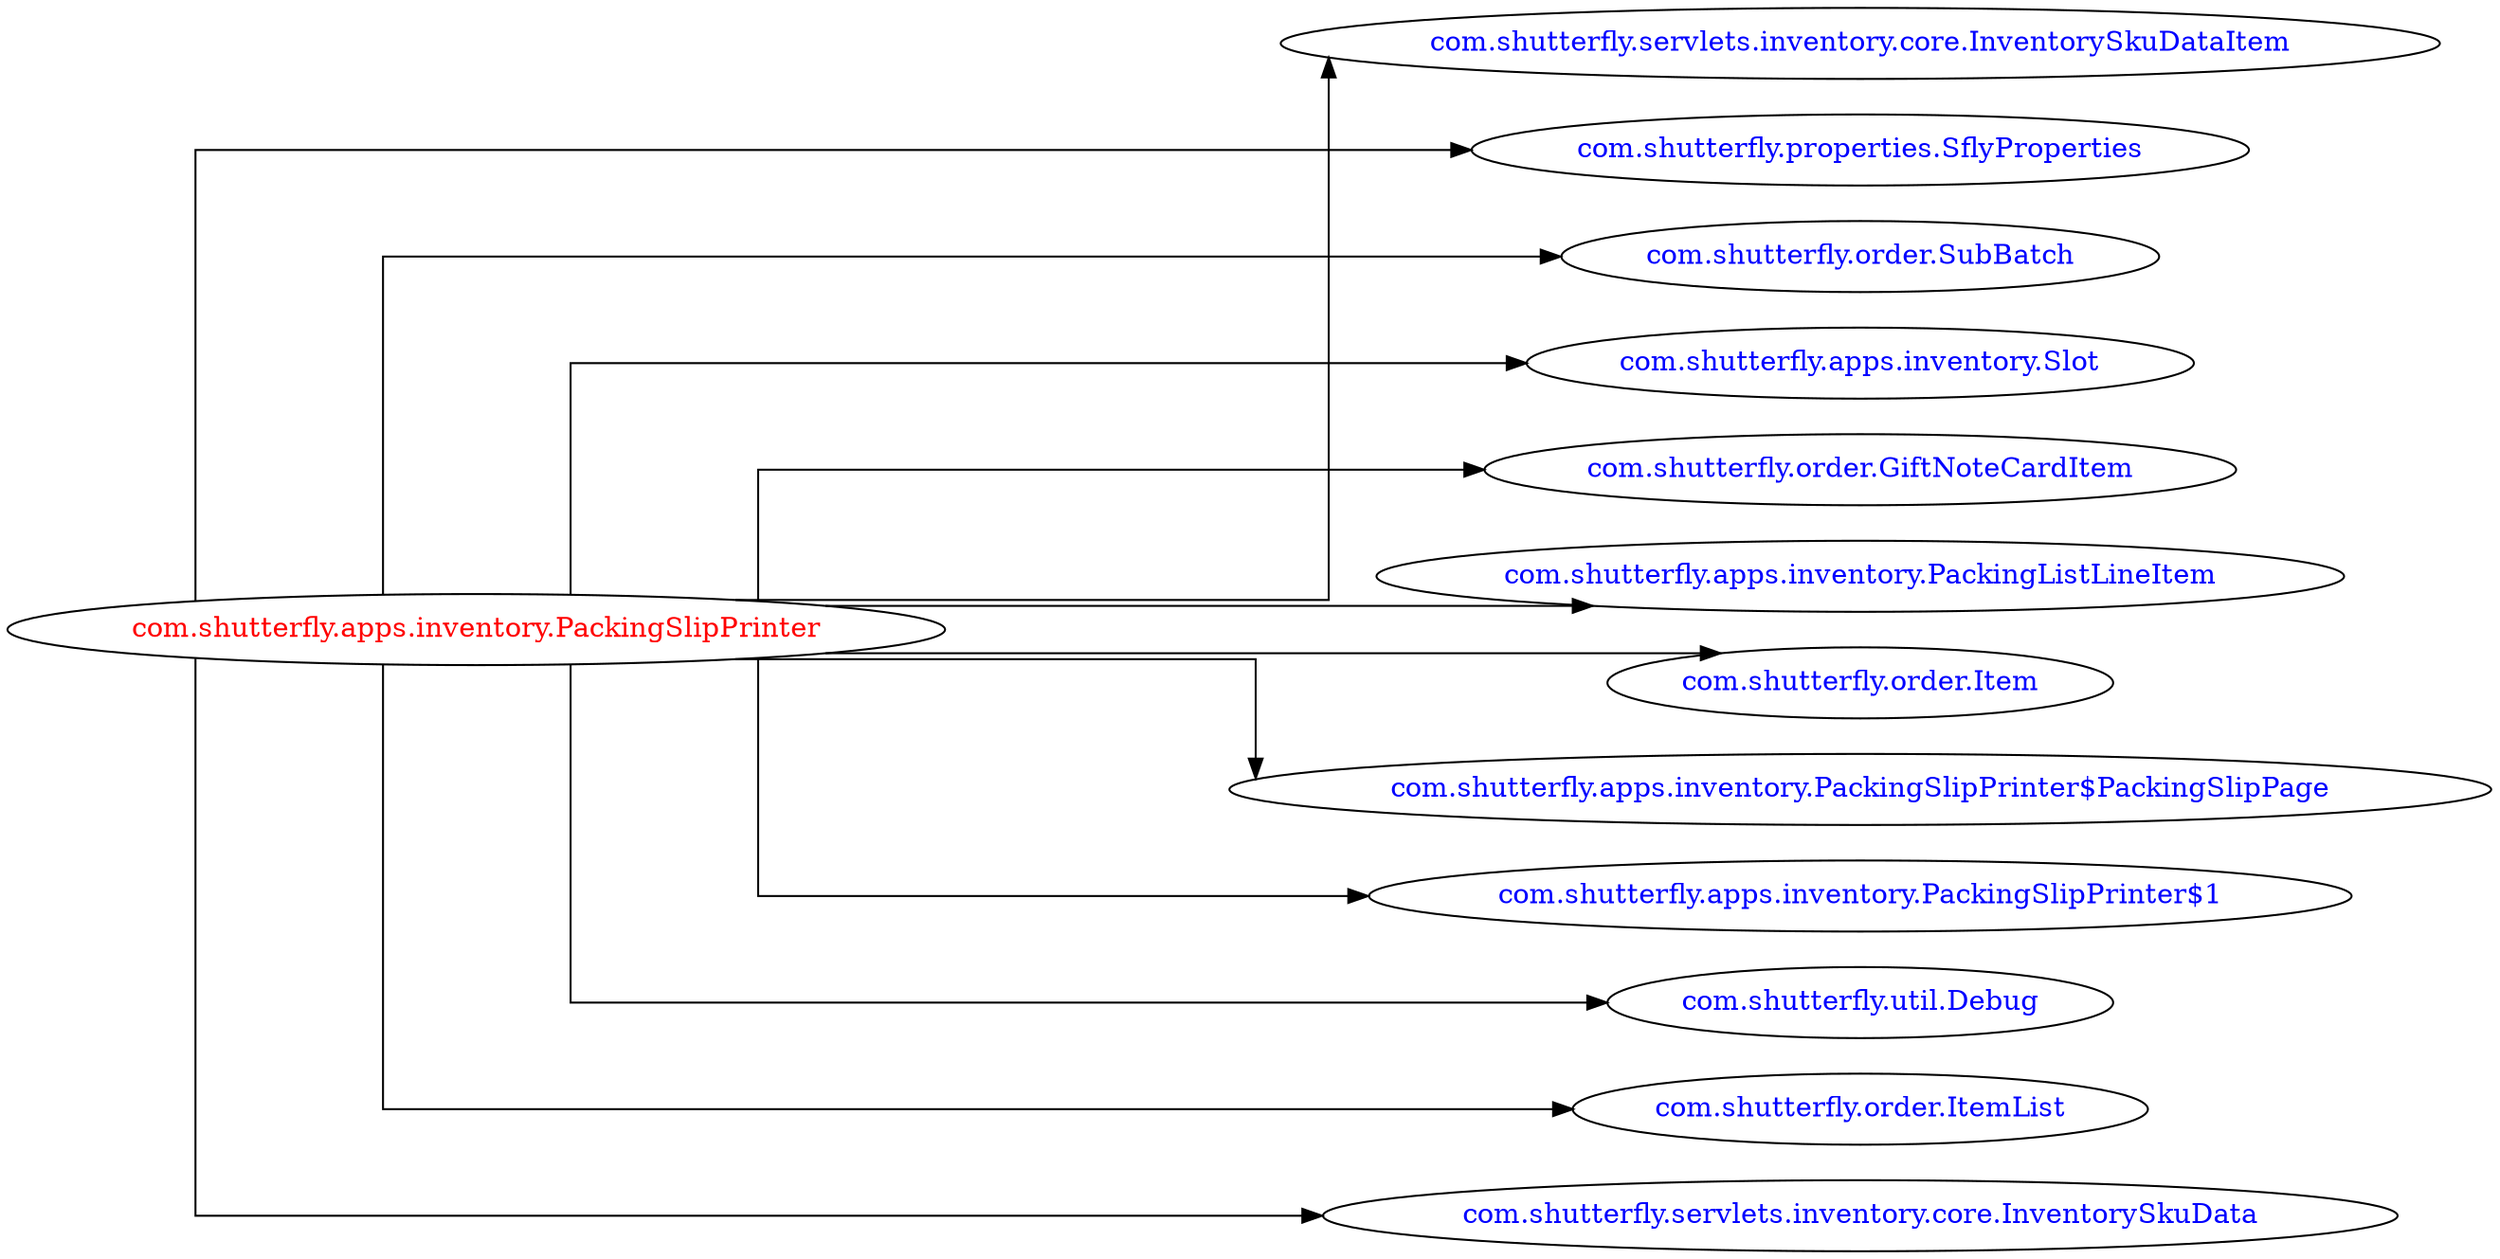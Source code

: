 digraph dependencyGraph {
 concentrate=true;
 ranksep="2.0";
 rankdir="LR"; 
 splines="ortho";
"com.shutterfly.apps.inventory.PackingSlipPrinter" [fontcolor="red"];
"com.shutterfly.servlets.inventory.core.InventorySkuDataItem" [ fontcolor="blue" ];
"com.shutterfly.apps.inventory.PackingSlipPrinter"->"com.shutterfly.servlets.inventory.core.InventorySkuDataItem";
"com.shutterfly.properties.SflyProperties" [ fontcolor="blue" ];
"com.shutterfly.apps.inventory.PackingSlipPrinter"->"com.shutterfly.properties.SflyProperties";
"com.shutterfly.order.SubBatch" [ fontcolor="blue" ];
"com.shutterfly.apps.inventory.PackingSlipPrinter"->"com.shutterfly.order.SubBatch";
"com.shutterfly.apps.inventory.Slot" [ fontcolor="blue" ];
"com.shutterfly.apps.inventory.PackingSlipPrinter"->"com.shutterfly.apps.inventory.Slot";
"com.shutterfly.order.GiftNoteCardItem" [ fontcolor="blue" ];
"com.shutterfly.apps.inventory.PackingSlipPrinter"->"com.shutterfly.order.GiftNoteCardItem";
"com.shutterfly.apps.inventory.PackingListLineItem" [ fontcolor="blue" ];
"com.shutterfly.apps.inventory.PackingSlipPrinter"->"com.shutterfly.apps.inventory.PackingListLineItem";
"com.shutterfly.order.Item" [ fontcolor="blue" ];
"com.shutterfly.apps.inventory.PackingSlipPrinter"->"com.shutterfly.order.Item";
"com.shutterfly.apps.inventory.PackingSlipPrinter$PackingSlipPage" [ fontcolor="blue" ];
"com.shutterfly.apps.inventory.PackingSlipPrinter"->"com.shutterfly.apps.inventory.PackingSlipPrinter$PackingSlipPage";
"com.shutterfly.apps.inventory.PackingSlipPrinter$1" [ fontcolor="blue" ];
"com.shutterfly.apps.inventory.PackingSlipPrinter"->"com.shutterfly.apps.inventory.PackingSlipPrinter$1";
"com.shutterfly.util.Debug" [ fontcolor="blue" ];
"com.shutterfly.apps.inventory.PackingSlipPrinter"->"com.shutterfly.util.Debug";
"com.shutterfly.order.ItemList" [ fontcolor="blue" ];
"com.shutterfly.apps.inventory.PackingSlipPrinter"->"com.shutterfly.order.ItemList";
"com.shutterfly.servlets.inventory.core.InventorySkuData" [ fontcolor="blue" ];
"com.shutterfly.apps.inventory.PackingSlipPrinter"->"com.shutterfly.servlets.inventory.core.InventorySkuData";
}